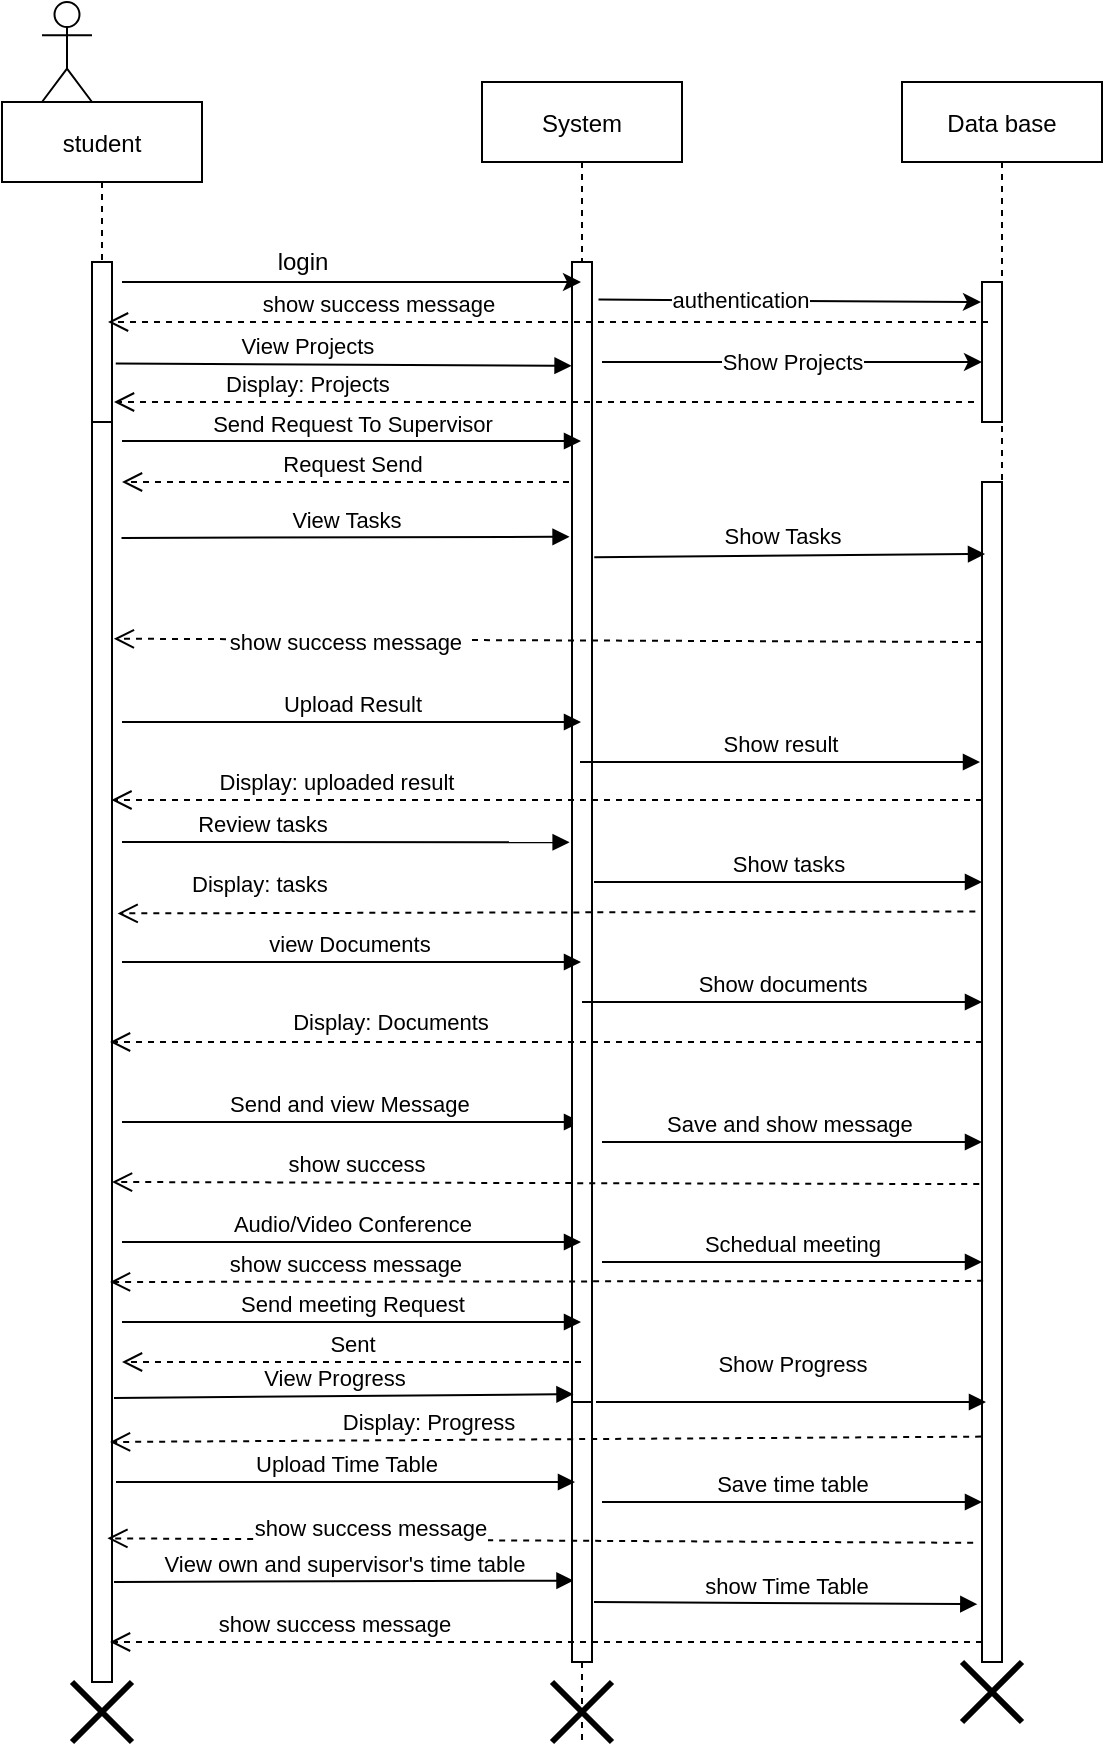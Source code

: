 <mxfile version="20.2.3" type="device"><diagram id="3hZOuuTAjsWKqqaalixH" name="Page-1"><mxGraphModel dx="727" dy="558" grid="1" gridSize="10" guides="1" tooltips="1" connect="1" arrows="1" fold="1" page="1" pageScale="1" pageWidth="850" pageHeight="1100" math="0" shadow="0"><root><mxCell id="0"/><mxCell id="1" parent="0"/><mxCell id="s_TqdJzrGrCAotuMRLZ5-1" value="student" style="shape=umlLifeline;perimeter=lifelinePerimeter;container=1;collapsible=0;recursiveResize=0;rounded=0;shadow=0;strokeWidth=1;" parent="1" vertex="1"><mxGeometry x="220" y="50" width="100" height="790" as="geometry"/></mxCell><mxCell id="s_TqdJzrGrCAotuMRLZ5-2" value="" style="points=[];perimeter=orthogonalPerimeter;rounded=0;shadow=0;strokeWidth=1;" parent="s_TqdJzrGrCAotuMRLZ5-1" vertex="1"><mxGeometry x="45" y="80" width="10" height="80" as="geometry"/></mxCell><mxCell id="s_TqdJzrGrCAotuMRLZ5-3" value="" style="points=[];perimeter=orthogonalPerimeter;rounded=0;shadow=0;strokeWidth=1;" parent="s_TqdJzrGrCAotuMRLZ5-1" vertex="1"><mxGeometry x="45" y="160" width="10" height="630" as="geometry"/></mxCell><mxCell id="s_TqdJzrGrCAotuMRLZ5-4" value="Request Send" style="html=1;verticalAlign=bottom;endArrow=open;dashed=1;endSize=8;rounded=0;" parent="s_TqdJzrGrCAotuMRLZ5-1" source="s_TqdJzrGrCAotuMRLZ5-9" edge="1"><mxGeometry relative="1" as="geometry"><mxPoint x="140" y="190" as="sourcePoint"/><mxPoint x="60" y="190" as="targetPoint"/></mxGeometry></mxCell><mxCell id="s_TqdJzrGrCAotuMRLZ5-5" value="Send and view Message&amp;nbsp;" style="html=1;verticalAlign=bottom;endArrow=block;rounded=0;" parent="s_TqdJzrGrCAotuMRLZ5-1" target="s_TqdJzrGrCAotuMRLZ5-9" edge="1"><mxGeometry width="80" relative="1" as="geometry"><mxPoint x="60" y="510" as="sourcePoint"/><mxPoint x="140" y="510" as="targetPoint"/></mxGeometry></mxCell><mxCell id="s_TqdJzrGrCAotuMRLZ5-7" value="View own and supervisor's time table" style="html=1;verticalAlign=bottom;endArrow=block;rounded=0;entryX=0.074;entryY=0.687;entryDx=0;entryDy=0;entryPerimeter=0;" parent="s_TqdJzrGrCAotuMRLZ5-1" target="s_TqdJzrGrCAotuMRLZ5-12" edge="1"><mxGeometry width="80" relative="1" as="geometry"><mxPoint x="56" y="740" as="sourcePoint"/><mxPoint x="278.81" y="738.4" as="targetPoint"/></mxGeometry></mxCell><mxCell id="s_TqdJzrGrCAotuMRLZ5-9" value="System" style="shape=umlLifeline;perimeter=lifelinePerimeter;container=1;collapsible=0;recursiveResize=0;rounded=0;shadow=0;strokeWidth=1;" parent="1" vertex="1"><mxGeometry x="460" y="40" width="100" height="830" as="geometry"/></mxCell><mxCell id="s_TqdJzrGrCAotuMRLZ5-10" value="" style="points=[];perimeter=orthogonalPerimeter;rounded=0;shadow=0;strokeWidth=1;" parent="s_TqdJzrGrCAotuMRLZ5-9" vertex="1"><mxGeometry x="45" y="90" width="10" height="570" as="geometry"/></mxCell><mxCell id="s_TqdJzrGrCAotuMRLZ5-13" value="Save time table" style="html=1;verticalAlign=bottom;endArrow=block;rounded=0;" parent="s_TqdJzrGrCAotuMRLZ5-9" edge="1"><mxGeometry width="80" relative="1" as="geometry"><mxPoint x="60" y="710" as="sourcePoint"/><mxPoint x="250" y="710" as="targetPoint"/></mxGeometry></mxCell><mxCell id="s_TqdJzrGrCAotuMRLZ5-14" value="show Time Table" style="html=1;verticalAlign=bottom;endArrow=block;rounded=0;entryX=-0.234;entryY=0.951;entryDx=0;entryDy=0;entryPerimeter=0;" parent="s_TqdJzrGrCAotuMRLZ5-9" target="s_TqdJzrGrCAotuMRLZ5-16" edge="1"><mxGeometry width="80" relative="1" as="geometry"><mxPoint x="56" y="760" as="sourcePoint"/><mxPoint x="246" y="762.27" as="targetPoint"/></mxGeometry></mxCell><mxCell id="evyb1MjW2CTInGF2KDDF-2" value="" style="shape=umlDestroy;whiteSpace=wrap;html=1;strokeWidth=3;" parent="s_TqdJzrGrCAotuMRLZ5-9" vertex="1"><mxGeometry x="35" y="800" width="30" height="30" as="geometry"/></mxCell><mxCell id="s_TqdJzrGrCAotuMRLZ5-12" value="" style="html=1;points=[];perimeter=orthogonalPerimeter;" parent="s_TqdJzrGrCAotuMRLZ5-9" vertex="1"><mxGeometry x="45" y="660" width="10" height="130" as="geometry"/></mxCell><mxCell id="s_TqdJzrGrCAotuMRLZ5-15" value="Data base" style="shape=umlLifeline;perimeter=lifelinePerimeter;container=1;collapsible=0;recursiveResize=0;rounded=0;shadow=0;strokeWidth=1;" parent="1" vertex="1"><mxGeometry x="670" y="40" width="100" height="790" as="geometry"/></mxCell><mxCell id="s_TqdJzrGrCAotuMRLZ5-16" value="" style="points=[];perimeter=orthogonalPerimeter;rounded=0;shadow=0;strokeWidth=1;" parent="s_TqdJzrGrCAotuMRLZ5-15" vertex="1"><mxGeometry x="40" y="200" width="10" height="590" as="geometry"/></mxCell><mxCell id="s_TqdJzrGrCAotuMRLZ5-44" value="" style="html=1;points=[];perimeter=orthogonalPerimeter;" parent="s_TqdJzrGrCAotuMRLZ5-15" vertex="1"><mxGeometry x="40" y="100" width="10" height="70" as="geometry"/></mxCell><mxCell id="s_TqdJzrGrCAotuMRLZ5-17" value="Show Projects" style="endArrow=classic;html=1;rounded=0;" parent="1" edge="1"><mxGeometry relative="1" as="geometry"><mxPoint x="520" y="180" as="sourcePoint"/><mxPoint x="710" y="180" as="targetPoint"/></mxGeometry></mxCell><mxCell id="s_TqdJzrGrCAotuMRLZ5-19" value="View Projects&amp;nbsp;" style="html=1;verticalAlign=bottom;endArrow=block;rounded=0;entryX=-0.022;entryY=0.091;entryDx=0;entryDy=0;entryPerimeter=0;exitX=1.189;exitY=0.634;exitDx=0;exitDy=0;exitPerimeter=0;" parent="1" target="s_TqdJzrGrCAotuMRLZ5-10" edge="1" source="s_TqdJzrGrCAotuMRLZ5-2"><mxGeometry x="-0.143" width="80" relative="1" as="geometry"><mxPoint x="280" y="182" as="sourcePoint"/><mxPoint x="350" y="160" as="targetPoint"/><Array as="points"/><mxPoint as="offset"/></mxGeometry></mxCell><mxCell id="s_TqdJzrGrCAotuMRLZ5-20" value="Display: Projects&amp;nbsp;" style="html=1;verticalAlign=bottom;endArrow=open;dashed=1;endSize=8;rounded=0;" parent="1" edge="1"><mxGeometry x="0.545" relative="1" as="geometry"><mxPoint x="706" y="200" as="sourcePoint"/><mxPoint x="276" y="200" as="targetPoint"/><mxPoint as="offset"/></mxGeometry></mxCell><mxCell id="s_TqdJzrGrCAotuMRLZ5-21" value="Send Request To Supervisor" style="html=1;verticalAlign=bottom;endArrow=block;rounded=0;" parent="1" target="s_TqdJzrGrCAotuMRLZ5-9" edge="1"><mxGeometry width="80" relative="1" as="geometry"><mxPoint x="280" y="219.5" as="sourcePoint"/><mxPoint x="360" y="219.5" as="targetPoint"/></mxGeometry></mxCell><mxCell id="s_TqdJzrGrCAotuMRLZ5-23" value="View Tasks" style="html=1;verticalAlign=bottom;endArrow=block;rounded=0;entryX=-0.122;entryY=0.241;entryDx=0;entryDy=0;entryPerimeter=0;exitX=1.474;exitY=0.092;exitDx=0;exitDy=0;exitPerimeter=0;" parent="1" source="s_TqdJzrGrCAotuMRLZ5-3" target="s_TqdJzrGrCAotuMRLZ5-10" edge="1"><mxGeometry width="80" relative="1" as="geometry"><mxPoint x="280" y="280" as="sourcePoint"/><mxPoint x="360" y="280" as="targetPoint"/></mxGeometry></mxCell><mxCell id="s_TqdJzrGrCAotuMRLZ5-24" value="" style="html=1;verticalAlign=bottom;endArrow=open;dashed=1;endSize=8;rounded=0;entryX=1.093;entryY=0.172;entryDx=0;entryDy=0;entryPerimeter=0;" parent="1" edge="1" target="s_TqdJzrGrCAotuMRLZ5-3"><mxGeometry x="0.387" relative="1" as="geometry"><mxPoint x="710" y="320" as="sourcePoint"/><mxPoint x="280" y="320" as="targetPoint"/><mxPoint as="offset"/></mxGeometry></mxCell><mxCell id="tfSlQjn806ho_1yk3ejn-7" value="show success message&amp;nbsp;" style="edgeLabel;html=1;align=center;verticalAlign=middle;resizable=0;points=[];" vertex="1" connectable="0" parent="s_TqdJzrGrCAotuMRLZ5-24"><mxGeometry x="0.468" y="1" relative="1" as="geometry"><mxPoint x="1" as="offset"/></mxGeometry></mxCell><mxCell id="s_TqdJzrGrCAotuMRLZ5-25" value="Show Tasks" style="html=1;verticalAlign=bottom;endArrow=block;rounded=0;entryX=0.151;entryY=0.061;entryDx=0;entryDy=0;entryPerimeter=0;exitX=1.512;exitY=0.259;exitDx=0;exitDy=0;exitPerimeter=0;" parent="1" target="s_TqdJzrGrCAotuMRLZ5-16" edge="1"><mxGeometry x="-0.039" y="1" width="80" relative="1" as="geometry"><mxPoint x="516.12" y="277.63" as="sourcePoint"/><mxPoint x="703.62" y="275.99" as="targetPoint"/><mxPoint as="offset"/></mxGeometry></mxCell><mxCell id="s_TqdJzrGrCAotuMRLZ5-26" value="Upload Result" style="html=1;verticalAlign=bottom;endArrow=block;rounded=0;" parent="1" target="s_TqdJzrGrCAotuMRLZ5-9" edge="1"><mxGeometry width="80" relative="1" as="geometry"><mxPoint x="280" y="360" as="sourcePoint"/><mxPoint x="360" y="360" as="targetPoint"/></mxGeometry></mxCell><mxCell id="s_TqdJzrGrCAotuMRLZ5-27" value="Display: uploaded result" style="html=1;verticalAlign=bottom;endArrow=open;dashed=1;endSize=8;rounded=0;entryX=0.974;entryY=0.3;entryDx=0;entryDy=0;entryPerimeter=0;" parent="1" target="s_TqdJzrGrCAotuMRLZ5-3" edge="1"><mxGeometry x="0.487" relative="1" as="geometry"><mxPoint x="710" y="399" as="sourcePoint"/><mxPoint x="280" y="390" as="targetPoint"/><mxPoint as="offset"/></mxGeometry></mxCell><mxCell id="s_TqdJzrGrCAotuMRLZ5-28" value="Review tasks" style="html=1;verticalAlign=bottom;endArrow=block;rounded=0;entryX=-0.119;entryY=0.509;entryDx=0;entryDy=0;entryPerimeter=0;" parent="1" target="s_TqdJzrGrCAotuMRLZ5-10" edge="1"><mxGeometry x="-0.374" width="80" relative="1" as="geometry"><mxPoint x="280" y="420" as="sourcePoint"/><mxPoint x="360" y="430" as="targetPoint"/><mxPoint as="offset"/></mxGeometry></mxCell><mxCell id="s_TqdJzrGrCAotuMRLZ5-29" value="Show result" style="html=1;verticalAlign=bottom;endArrow=block;rounded=0;" parent="1" edge="1"><mxGeometry width="80" relative="1" as="geometry"><mxPoint x="509" y="380" as="sourcePoint"/><mxPoint x="709" y="380" as="targetPoint"/></mxGeometry></mxCell><mxCell id="s_TqdJzrGrCAotuMRLZ5-30" value="Display: tasks&amp;nbsp;" style="html=1;verticalAlign=bottom;endArrow=open;dashed=1;endSize=8;rounded=0;entryX=1.281;entryY=0.39;entryDx=0;entryDy=0;entryPerimeter=0;exitX=-0.334;exitY=0.364;exitDx=0;exitDy=0;exitPerimeter=0;" parent="1" source="s_TqdJzrGrCAotuMRLZ5-16" target="s_TqdJzrGrCAotuMRLZ5-3" edge="1"><mxGeometry x="0.663" y="-6" relative="1" as="geometry"><mxPoint x="700" y="454.5" as="sourcePoint"/><mxPoint x="290" y="455" as="targetPoint"/><mxPoint as="offset"/></mxGeometry></mxCell><mxCell id="s_TqdJzrGrCAotuMRLZ5-31" value="Show tasks" style="html=1;verticalAlign=bottom;endArrow=block;rounded=0;" parent="1" edge="1"><mxGeometry width="80" relative="1" as="geometry"><mxPoint x="516" y="440" as="sourcePoint"/><mxPoint x="710" y="440" as="targetPoint"/></mxGeometry></mxCell><mxCell id="s_TqdJzrGrCAotuMRLZ5-32" value="view Documents&amp;nbsp;" style="html=1;verticalAlign=bottom;endArrow=block;rounded=0;" parent="1" target="s_TqdJzrGrCAotuMRLZ5-9" edge="1"><mxGeometry width="80" relative="1" as="geometry"><mxPoint x="280" y="480" as="sourcePoint"/><mxPoint x="360" y="480" as="targetPoint"/></mxGeometry></mxCell><mxCell id="s_TqdJzrGrCAotuMRLZ5-33" value="Show documents" style="html=1;verticalAlign=bottom;endArrow=block;rounded=0;" parent="1" edge="1"><mxGeometry width="80" relative="1" as="geometry"><mxPoint x="510" y="500" as="sourcePoint"/><mxPoint x="710" y="500" as="targetPoint"/></mxGeometry></mxCell><mxCell id="s_TqdJzrGrCAotuMRLZ5-34" value="Display: Documents" style="html=1;verticalAlign=bottom;endArrow=open;dashed=1;endSize=8;rounded=0;" parent="1" edge="1"><mxGeometry x="0.36" y="-1" relative="1" as="geometry"><mxPoint x="710" y="520" as="sourcePoint"/><mxPoint x="274" y="520" as="targetPoint"/><mxPoint as="offset"/></mxGeometry></mxCell><mxCell id="s_TqdJzrGrCAotuMRLZ5-35" value="Save and show message&amp;nbsp;" style="html=1;verticalAlign=bottom;endArrow=block;rounded=0;" parent="1" edge="1"><mxGeometry width="80" relative="1" as="geometry"><mxPoint x="520" y="570" as="sourcePoint"/><mxPoint x="710" y="570" as="targetPoint"/></mxGeometry></mxCell><mxCell id="s_TqdJzrGrCAotuMRLZ5-36" value="show success" style="html=1;verticalAlign=bottom;endArrow=open;dashed=1;endSize=8;rounded=0;exitX=-0.138;exitY=0.595;exitDx=0;exitDy=0;exitPerimeter=0;" parent="1" source="s_TqdJzrGrCAotuMRLZ5-16" edge="1"><mxGeometry x="0.44" relative="1" as="geometry"><mxPoint x="701.66" y="593.41" as="sourcePoint"/><mxPoint x="275" y="590" as="targetPoint"/><mxPoint as="offset"/></mxGeometry></mxCell><mxCell id="s_TqdJzrGrCAotuMRLZ5-37" value="Audio/Video Conference" style="html=1;verticalAlign=bottom;endArrow=block;rounded=0;" parent="1" target="s_TqdJzrGrCAotuMRLZ5-9" edge="1"><mxGeometry width="80" relative="1" as="geometry"><mxPoint x="280" y="620" as="sourcePoint"/><mxPoint x="360" y="620" as="targetPoint"/><mxPoint as="offset"/></mxGeometry></mxCell><mxCell id="s_TqdJzrGrCAotuMRLZ5-38" value="Schedual meeting" style="html=1;verticalAlign=bottom;endArrow=block;rounded=0;" parent="1" edge="1"><mxGeometry width="80" relative="1" as="geometry"><mxPoint x="520" y="630" as="sourcePoint"/><mxPoint x="710" y="630" as="targetPoint"/></mxGeometry></mxCell><mxCell id="s_TqdJzrGrCAotuMRLZ5-39" value="show success message&amp;nbsp;" style="html=1;verticalAlign=bottom;endArrow=open;dashed=1;endSize=8;rounded=0;exitX=0.055;exitY=0.677;exitDx=0;exitDy=0;exitPerimeter=0;" parent="1" source="s_TqdJzrGrCAotuMRLZ5-16" edge="1"><mxGeometry x="0.454" relative="1" as="geometry"><mxPoint x="713.5" y="640" as="sourcePoint"/><mxPoint x="274" y="640" as="targetPoint"/><mxPoint as="offset"/></mxGeometry></mxCell><mxCell id="s_TqdJzrGrCAotuMRLZ5-40" value="View Progress" style="html=1;verticalAlign=bottom;endArrow=block;rounded=0;entryX=0.074;entryY=-0.03;entryDx=0;entryDy=0;entryPerimeter=0;" parent="1" target="s_TqdJzrGrCAotuMRLZ5-12" edge="1"><mxGeometry x="-0.041" width="80" relative="1" as="geometry"><mxPoint x="276" y="698" as="sourcePoint"/><mxPoint x="502.5" y="698.25" as="targetPoint"/><mxPoint as="offset"/></mxGeometry></mxCell><mxCell id="s_TqdJzrGrCAotuMRLZ5-41" value="Show Progress" style="html=1;verticalAlign=bottom;endArrow=block;rounded=0;" parent="1" edge="1"><mxGeometry y="10" width="80" relative="1" as="geometry"><mxPoint x="517" y="700" as="sourcePoint"/><mxPoint x="712" y="700" as="targetPoint"/><mxPoint as="offset"/></mxGeometry></mxCell><mxCell id="s_TqdJzrGrCAotuMRLZ5-42" value="Upload Time Table" style="html=1;verticalAlign=bottom;endArrow=block;rounded=0;" parent="1" edge="1"><mxGeometry width="80" relative="1" as="geometry"><mxPoint x="277" y="740" as="sourcePoint"/><mxPoint x="506.5" y="740" as="targetPoint"/></mxGeometry></mxCell><mxCell id="s_TqdJzrGrCAotuMRLZ5-43" value="show success message" style="html=1;verticalAlign=bottom;endArrow=open;dashed=1;endSize=8;rounded=0;exitX=-0.142;exitY=0.899;exitDx=0;exitDy=0;exitPerimeter=0;entryX=1.07;entryY=0.886;entryDx=0;entryDy=0;entryPerimeter=0;" parent="1" edge="1"><mxGeometry x="0.396" y="3" relative="1" as="geometry"><mxPoint x="705.58" y="770.41" as="sourcePoint"/><mxPoint x="272.7" y="768.18" as="targetPoint"/><mxPoint as="offset"/></mxGeometry></mxCell><mxCell id="s_TqdJzrGrCAotuMRLZ5-6" value="Display: Progress" style="html=1;verticalAlign=bottom;endArrow=open;dashed=1;endSize=8;rounded=0;exitX=-0.042;exitY=0.809;exitDx=0;exitDy=0;exitPerimeter=0;" parent="1" source="s_TqdJzrGrCAotuMRLZ5-16" edge="1"><mxGeometry x="0.271" relative="1" as="geometry"><mxPoint x="703.55" y="719.67" as="sourcePoint"/><mxPoint x="274" y="720" as="targetPoint"/><mxPoint as="offset"/></mxGeometry></mxCell><mxCell id="s_TqdJzrGrCAotuMRLZ5-45" value="Send meeting Request" style="html=1;verticalAlign=bottom;endArrow=block;rounded=0;" parent="1" target="s_TqdJzrGrCAotuMRLZ5-9" edge="1"><mxGeometry width="80" relative="1" as="geometry"><mxPoint x="280" y="660" as="sourcePoint"/><mxPoint x="360" y="660" as="targetPoint"/></mxGeometry></mxCell><mxCell id="s_TqdJzrGrCAotuMRLZ5-46" value="Sent" style="html=1;verticalAlign=bottom;endArrow=open;dashed=1;endSize=8;rounded=0;" parent="1" source="s_TqdJzrGrCAotuMRLZ5-9" edge="1"><mxGeometry relative="1" as="geometry"><mxPoint x="360" y="680" as="sourcePoint"/><mxPoint x="280" y="680" as="targetPoint"/></mxGeometry></mxCell><mxCell id="evyb1MjW2CTInGF2KDDF-1" value="" style="shape=umlDestroy;whiteSpace=wrap;html=1;strokeWidth=3;" parent="1" vertex="1"><mxGeometry x="255" y="840" width="30" height="30" as="geometry"/></mxCell><mxCell id="evyb1MjW2CTInGF2KDDF-3" value="" style="shape=umlDestroy;whiteSpace=wrap;html=1;strokeWidth=3;" parent="1" vertex="1"><mxGeometry x="700" y="830" width="30" height="30" as="geometry"/></mxCell><mxCell id="hui-wbVoOFkYAjWQj_mC-5" value="" style="shape=umlActor;verticalLabelPosition=bottom;verticalAlign=top;html=1;outlineConnect=0;" parent="1" vertex="1"><mxGeometry x="240" width="25" height="50" as="geometry"/></mxCell><mxCell id="tfSlQjn806ho_1yk3ejn-1" value="" style="endArrow=classic;html=1;rounded=0;exitX=1.5;exitY=0.125;exitDx=0;exitDy=0;exitPerimeter=0;" edge="1" parent="1" source="s_TqdJzrGrCAotuMRLZ5-2" target="s_TqdJzrGrCAotuMRLZ5-9"><mxGeometry width="50" height="50" relative="1" as="geometry"><mxPoint x="350" y="310" as="sourcePoint"/><mxPoint x="400" y="260" as="targetPoint"/></mxGeometry></mxCell><mxCell id="tfSlQjn806ho_1yk3ejn-2" value="login" style="text;html=1;align=center;verticalAlign=middle;resizable=0;points=[];autosize=1;strokeColor=none;fillColor=none;" vertex="1" parent="1"><mxGeometry x="345" y="115" width="50" height="30" as="geometry"/></mxCell><mxCell id="tfSlQjn806ho_1yk3ejn-3" value="" style="endArrow=classic;html=1;rounded=0;exitX=1.324;exitY=0.033;exitDx=0;exitDy=0;exitPerimeter=0;" edge="1" parent="1" source="s_TqdJzrGrCAotuMRLZ5-10"><mxGeometry width="50" height="50" relative="1" as="geometry"><mxPoint x="520" y="150" as="sourcePoint"/><mxPoint x="709.5" y="150" as="targetPoint"/></mxGeometry></mxCell><mxCell id="tfSlQjn806ho_1yk3ejn-4" value="authentication" style="edgeLabel;html=1;align=center;verticalAlign=middle;resizable=0;points=[];" vertex="1" connectable="0" parent="tfSlQjn806ho_1yk3ejn-3"><mxGeometry x="-0.26" y="1" relative="1" as="geometry"><mxPoint as="offset"/></mxGeometry></mxCell><mxCell id="tfSlQjn806ho_1yk3ejn-5" value="show success message" style="html=1;verticalAlign=bottom;endArrow=open;dashed=1;endSize=8;rounded=0;" edge="1" parent="1"><mxGeometry x="0.387" relative="1" as="geometry"><mxPoint x="713" y="160" as="sourcePoint"/><mxPoint x="273" y="160" as="targetPoint"/><mxPoint as="offset"/></mxGeometry></mxCell><mxCell id="s_TqdJzrGrCAotuMRLZ5-8" value="show success message" style="html=1;verticalAlign=bottom;endArrow=open;dashed=1;endSize=8;rounded=0;" parent="1" edge="1"><mxGeometry x="0.488" relative="1" as="geometry"><mxPoint x="710" y="820" as="sourcePoint"/><mxPoint x="274" y="820" as="targetPoint"/><mxPoint as="offset"/></mxGeometry></mxCell></root></mxGraphModel></diagram></mxfile>